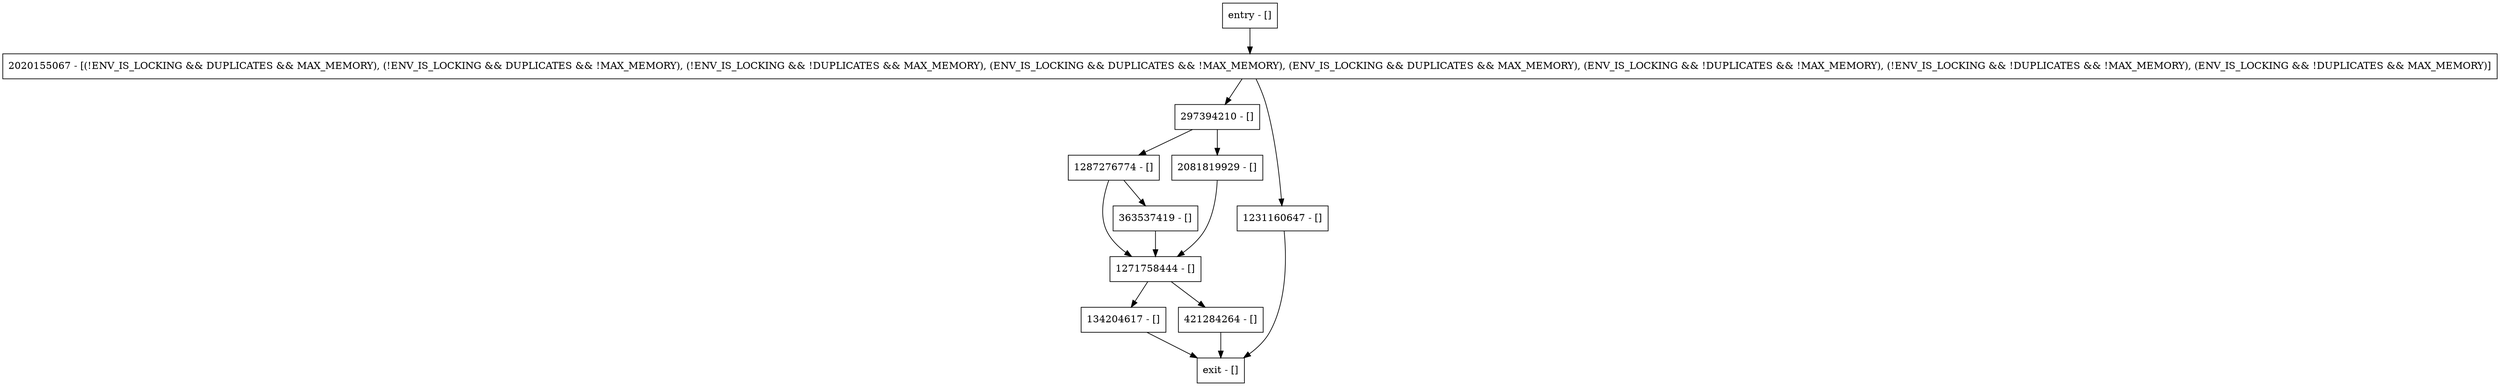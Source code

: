 digraph add {
node [shape=record];
134204617 [label="134204617 - []"];
entry [label="entry - []"];
exit [label="exit - []"];
1287276774 [label="1287276774 - []"];
421284264 [label="421284264 - []"];
1271758444 [label="1271758444 - []"];
297394210 [label="297394210 - []"];
1231160647 [label="1231160647 - []"];
2081819929 [label="2081819929 - []"];
363537419 [label="363537419 - []"];
2020155067 [label="2020155067 - [(!ENV_IS_LOCKING && DUPLICATES && MAX_MEMORY), (!ENV_IS_LOCKING && DUPLICATES && !MAX_MEMORY), (!ENV_IS_LOCKING && !DUPLICATES && MAX_MEMORY), (ENV_IS_LOCKING && DUPLICATES && !MAX_MEMORY), (ENV_IS_LOCKING && DUPLICATES && MAX_MEMORY), (ENV_IS_LOCKING && !DUPLICATES && !MAX_MEMORY), (!ENV_IS_LOCKING && !DUPLICATES && !MAX_MEMORY), (ENV_IS_LOCKING && !DUPLICATES && MAX_MEMORY)]"];
entry;
exit;
134204617 -> exit;
entry -> 2020155067;
1287276774 -> 1271758444;
1287276774 -> 363537419;
421284264 -> exit;
1271758444 -> 134204617;
1271758444 -> 421284264;
297394210 -> 1287276774;
297394210 -> 2081819929;
1231160647 -> exit;
2081819929 -> 1271758444;
363537419 -> 1271758444;
2020155067 -> 297394210;
2020155067 -> 1231160647;
}
